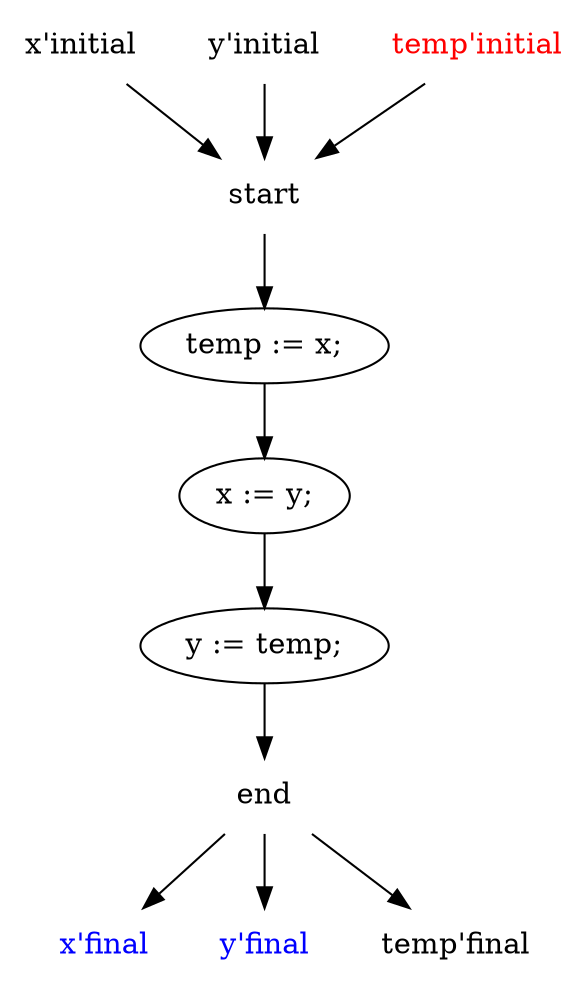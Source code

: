// swap_cfg
digraph G {
   graph [splines=True];
    1 [label="start",shape="plaintext"];
    2 [label="end",shape="plaintext"];
    3 [label="x'initial",shape="plaintext"];
    4 [label="x'final",shape="plaintext",fontcolor="blue"];
    5 [label="y'initial",shape="plaintext"];
    6 [label="y'final",shape="plaintext",fontcolor="blue"];
    8 [label="temp'initial",shape="plaintext",fontcolor="red"];
    9 [label="temp'final",shape="plaintext"];
    11 [label="temp := x;"];
    12 [label="x := y;"];
    13 [label="y := temp;"];

    1 ->  11 [arrowType="normal"];
    2 ->  4 [arrowType="normal"];
    2 ->  6 [arrowType="normal"];
    2 ->  9 [arrowType="normal"];
    3 ->  1 [arrowType="normal"];
    5 ->  1 [arrowType="normal"];
    8 ->  1 [arrowType="normal"];
    11 ->  12 [arrowType="normal"];
    12 ->  13 [arrowType="normal"];
    13 ->  2 [arrowType="normal"];
}
